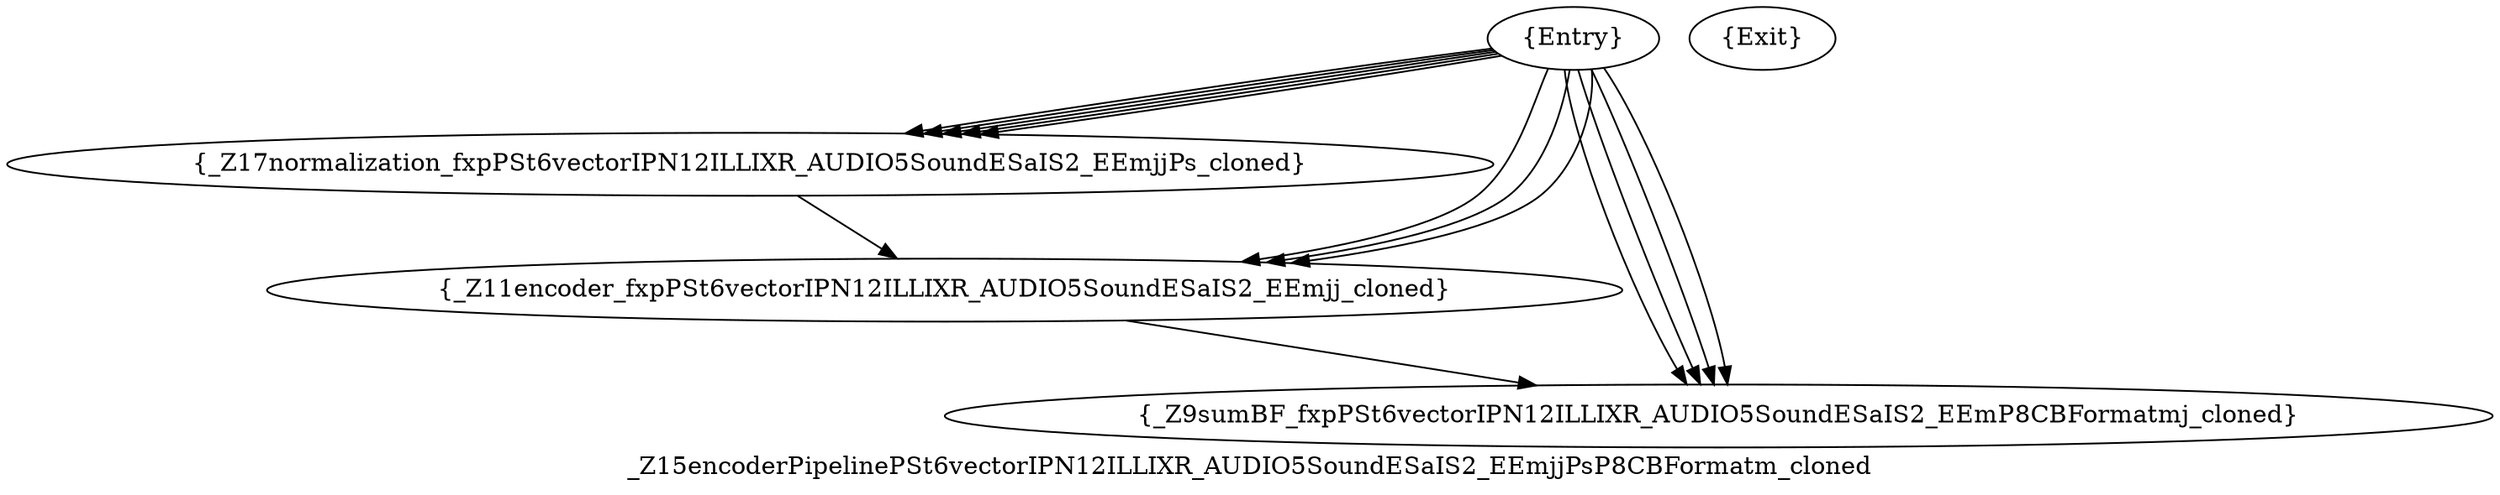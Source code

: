 digraph "_Z15encoderPipelinePSt6vectorIPN12ILLIXR_AUDIO5SoundESaIS2_EEmjjPsP8CBFormatm_cloned" {
	label="_Z15encoderPipelinePSt6vectorIPN12ILLIXR_AUDIO5SoundESaIS2_EEmjjPsP8CBFormatm_cloned";
	compound=true;
	Node0x7a4b890 [shape=record,shape=oval,label="{Entry}"];
	Node0x7a4b890 -> Node0x7a68b80;
	Node0x7a4b890 -> Node0x7a68b80;
	Node0x7a4b890 -> Node0x7a68b80;
	Node0x7a4b890 -> Node0x7a68b80;
	Node0x7a4b890 -> Node0x7a68b80;
	Node0x7a4b890 -> Node0x7a88cf0;
	Node0x7a4b890 -> Node0x7a88cf0;
	Node0x7a4b890 -> Node0x7a88cf0;
	Node0x7a4b890 -> Node0x7a987e0;
	Node0x7a4b890 -> Node0x7a987e0;
	Node0x7a4b890 -> Node0x7a987e0;
	Node0x7a4b890 -> Node0x7a987e0;
	Node0x7a66a70 [shape=record,shape=oval,label="{Exit}"];
	Node0x7a68b80 [shape=record,shape=oval,label="{_Z17normalization_fxpPSt6vectorIPN12ILLIXR_AUDIO5SoundESaIS2_EEmjjPs_cloned}"];
	Node0x7a68b80 -> Node0x7a88cf0;
	Node0x7a88cf0 [shape=record,shape=oval,label="{_Z11encoder_fxpPSt6vectorIPN12ILLIXR_AUDIO5SoundESaIS2_EEmjj_cloned}"];
	Node0x7a88cf0 -> Node0x7a987e0;
	Node0x7a987e0 [shape=record,shape=oval,label="{_Z9sumBF_fxpPSt6vectorIPN12ILLIXR_AUDIO5SoundESaIS2_EEmP8CBFormatmj_cloned}"];
}
